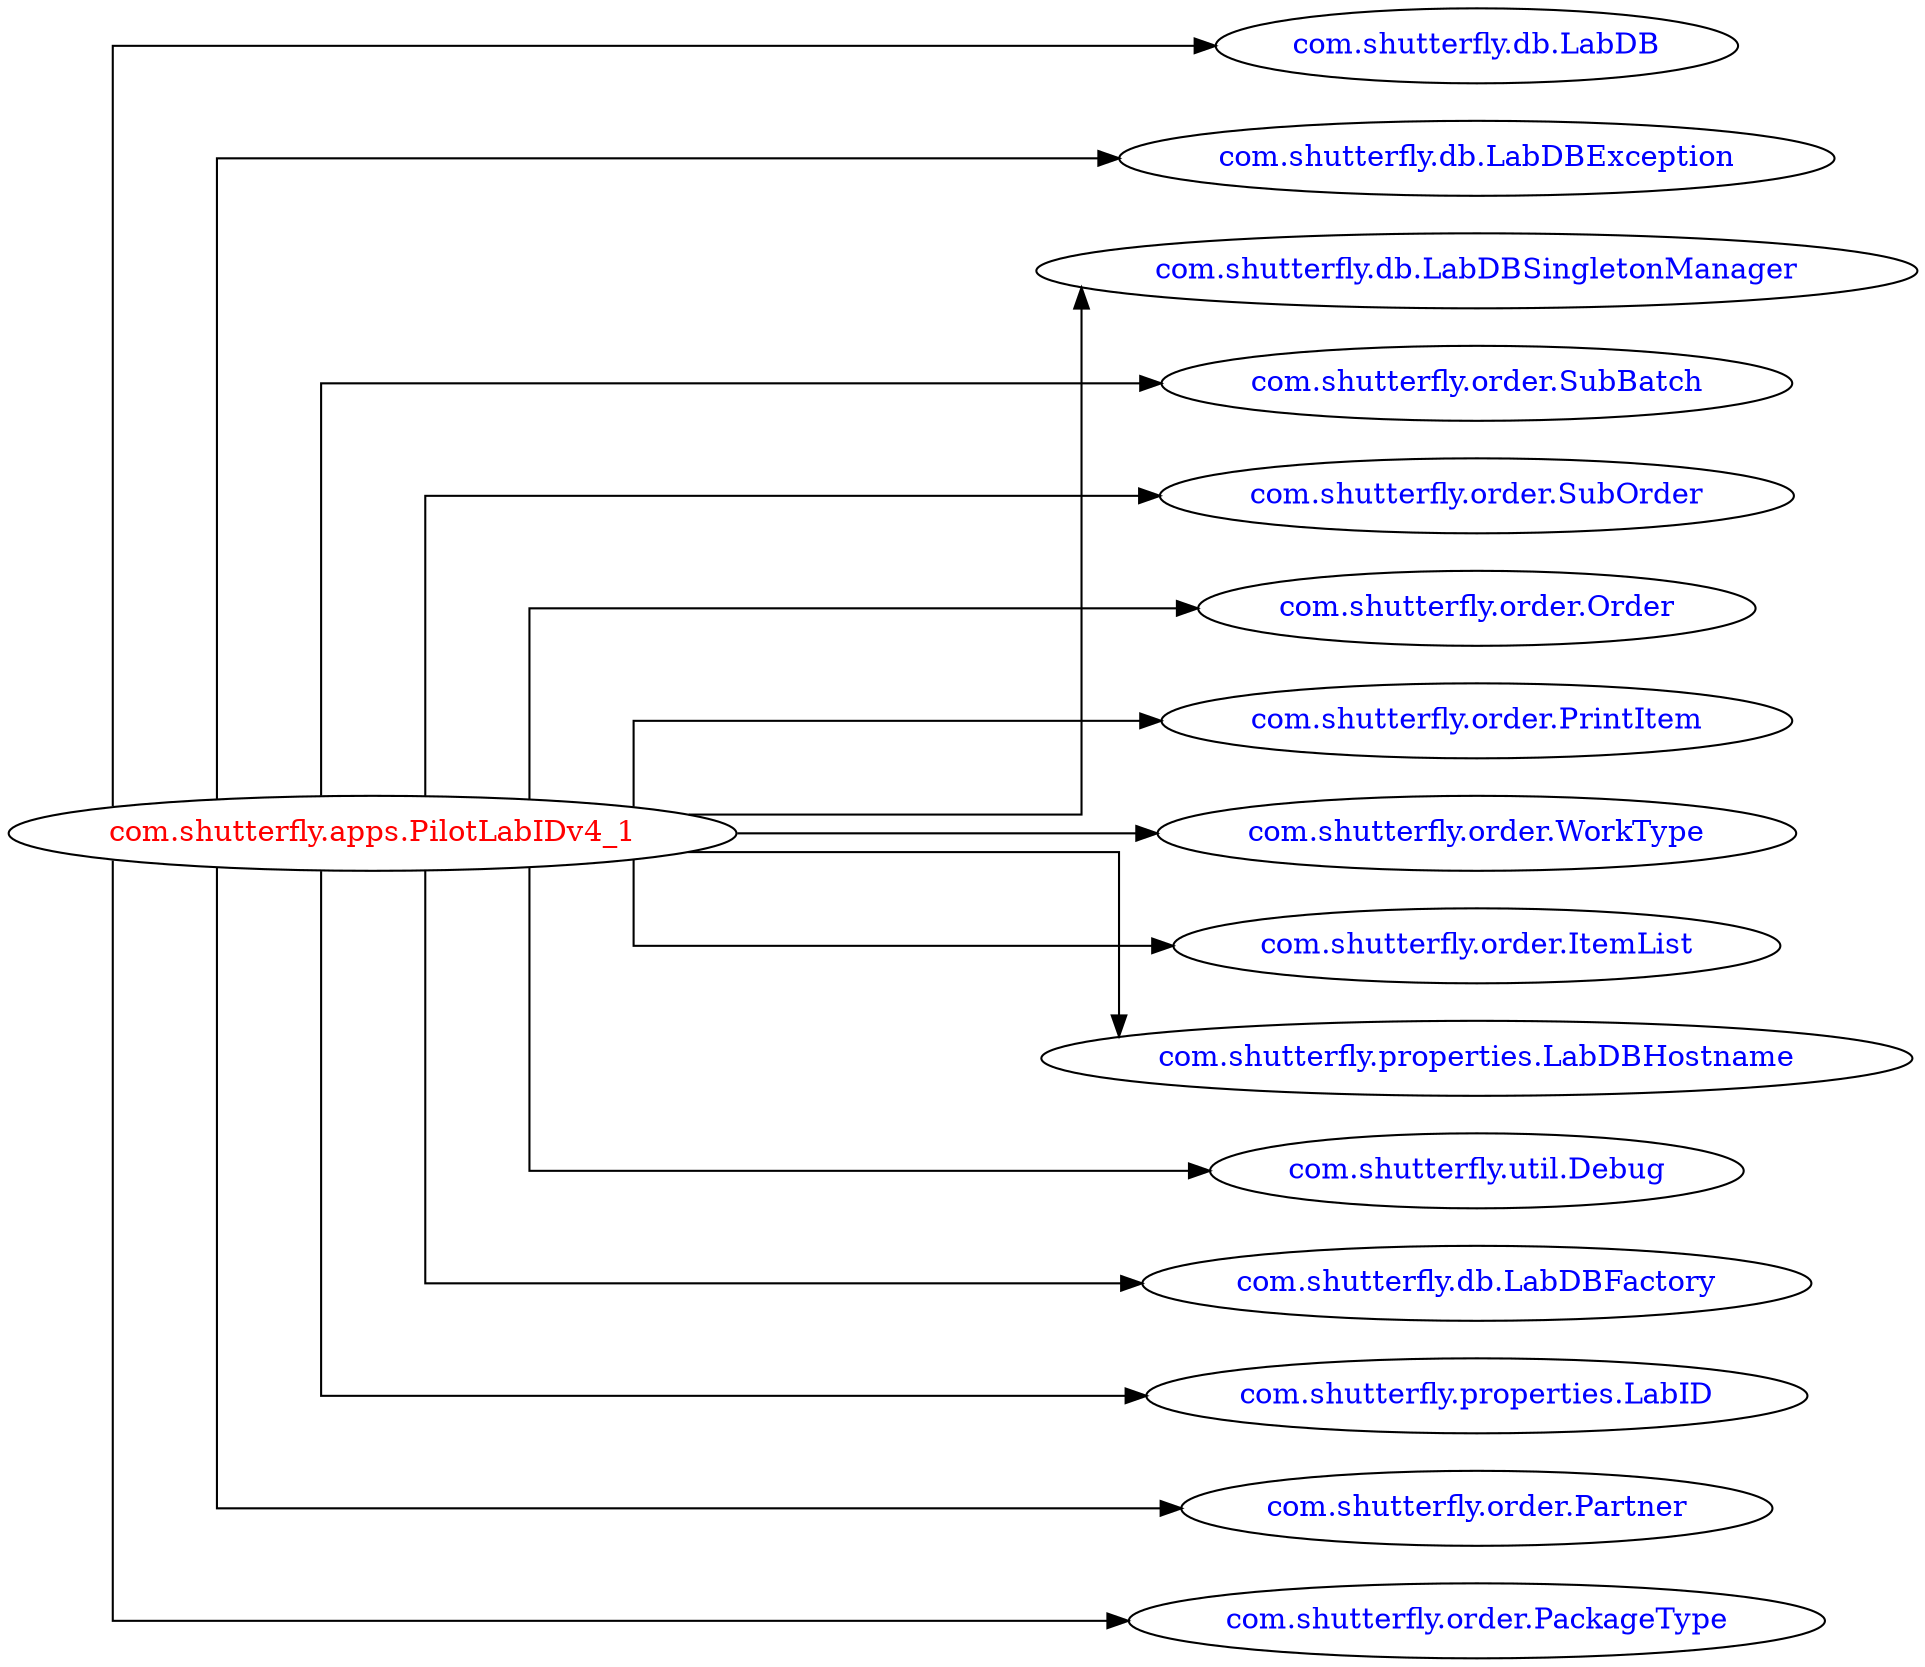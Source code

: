 digraph dependencyGraph {
 concentrate=true;
 ranksep="2.0";
 rankdir="LR"; 
 splines="ortho";
"com.shutterfly.apps.PilotLabIDv4_1" [fontcolor="red"];
"com.shutterfly.db.LabDB" [ fontcolor="blue" ];
"com.shutterfly.apps.PilotLabIDv4_1"->"com.shutterfly.db.LabDB";
"com.shutterfly.db.LabDBException" [ fontcolor="blue" ];
"com.shutterfly.apps.PilotLabIDv4_1"->"com.shutterfly.db.LabDBException";
"com.shutterfly.db.LabDBSingletonManager" [ fontcolor="blue" ];
"com.shutterfly.apps.PilotLabIDv4_1"->"com.shutterfly.db.LabDBSingletonManager";
"com.shutterfly.order.SubBatch" [ fontcolor="blue" ];
"com.shutterfly.apps.PilotLabIDv4_1"->"com.shutterfly.order.SubBatch";
"com.shutterfly.order.SubOrder" [ fontcolor="blue" ];
"com.shutterfly.apps.PilotLabIDv4_1"->"com.shutterfly.order.SubOrder";
"com.shutterfly.order.Order" [ fontcolor="blue" ];
"com.shutterfly.apps.PilotLabIDv4_1"->"com.shutterfly.order.Order";
"com.shutterfly.order.PrintItem" [ fontcolor="blue" ];
"com.shutterfly.apps.PilotLabIDv4_1"->"com.shutterfly.order.PrintItem";
"com.shutterfly.order.WorkType" [ fontcolor="blue" ];
"com.shutterfly.apps.PilotLabIDv4_1"->"com.shutterfly.order.WorkType";
"com.shutterfly.order.ItemList" [ fontcolor="blue" ];
"com.shutterfly.apps.PilotLabIDv4_1"->"com.shutterfly.order.ItemList";
"com.shutterfly.properties.LabDBHostname" [ fontcolor="blue" ];
"com.shutterfly.apps.PilotLabIDv4_1"->"com.shutterfly.properties.LabDBHostname";
"com.shutterfly.util.Debug" [ fontcolor="blue" ];
"com.shutterfly.apps.PilotLabIDv4_1"->"com.shutterfly.util.Debug";
"com.shutterfly.db.LabDBFactory" [ fontcolor="blue" ];
"com.shutterfly.apps.PilotLabIDv4_1"->"com.shutterfly.db.LabDBFactory";
"com.shutterfly.properties.LabID" [ fontcolor="blue" ];
"com.shutterfly.apps.PilotLabIDv4_1"->"com.shutterfly.properties.LabID";
"com.shutterfly.order.Partner" [ fontcolor="blue" ];
"com.shutterfly.apps.PilotLabIDv4_1"->"com.shutterfly.order.Partner";
"com.shutterfly.order.PackageType" [ fontcolor="blue" ];
"com.shutterfly.apps.PilotLabIDv4_1"->"com.shutterfly.order.PackageType";
}